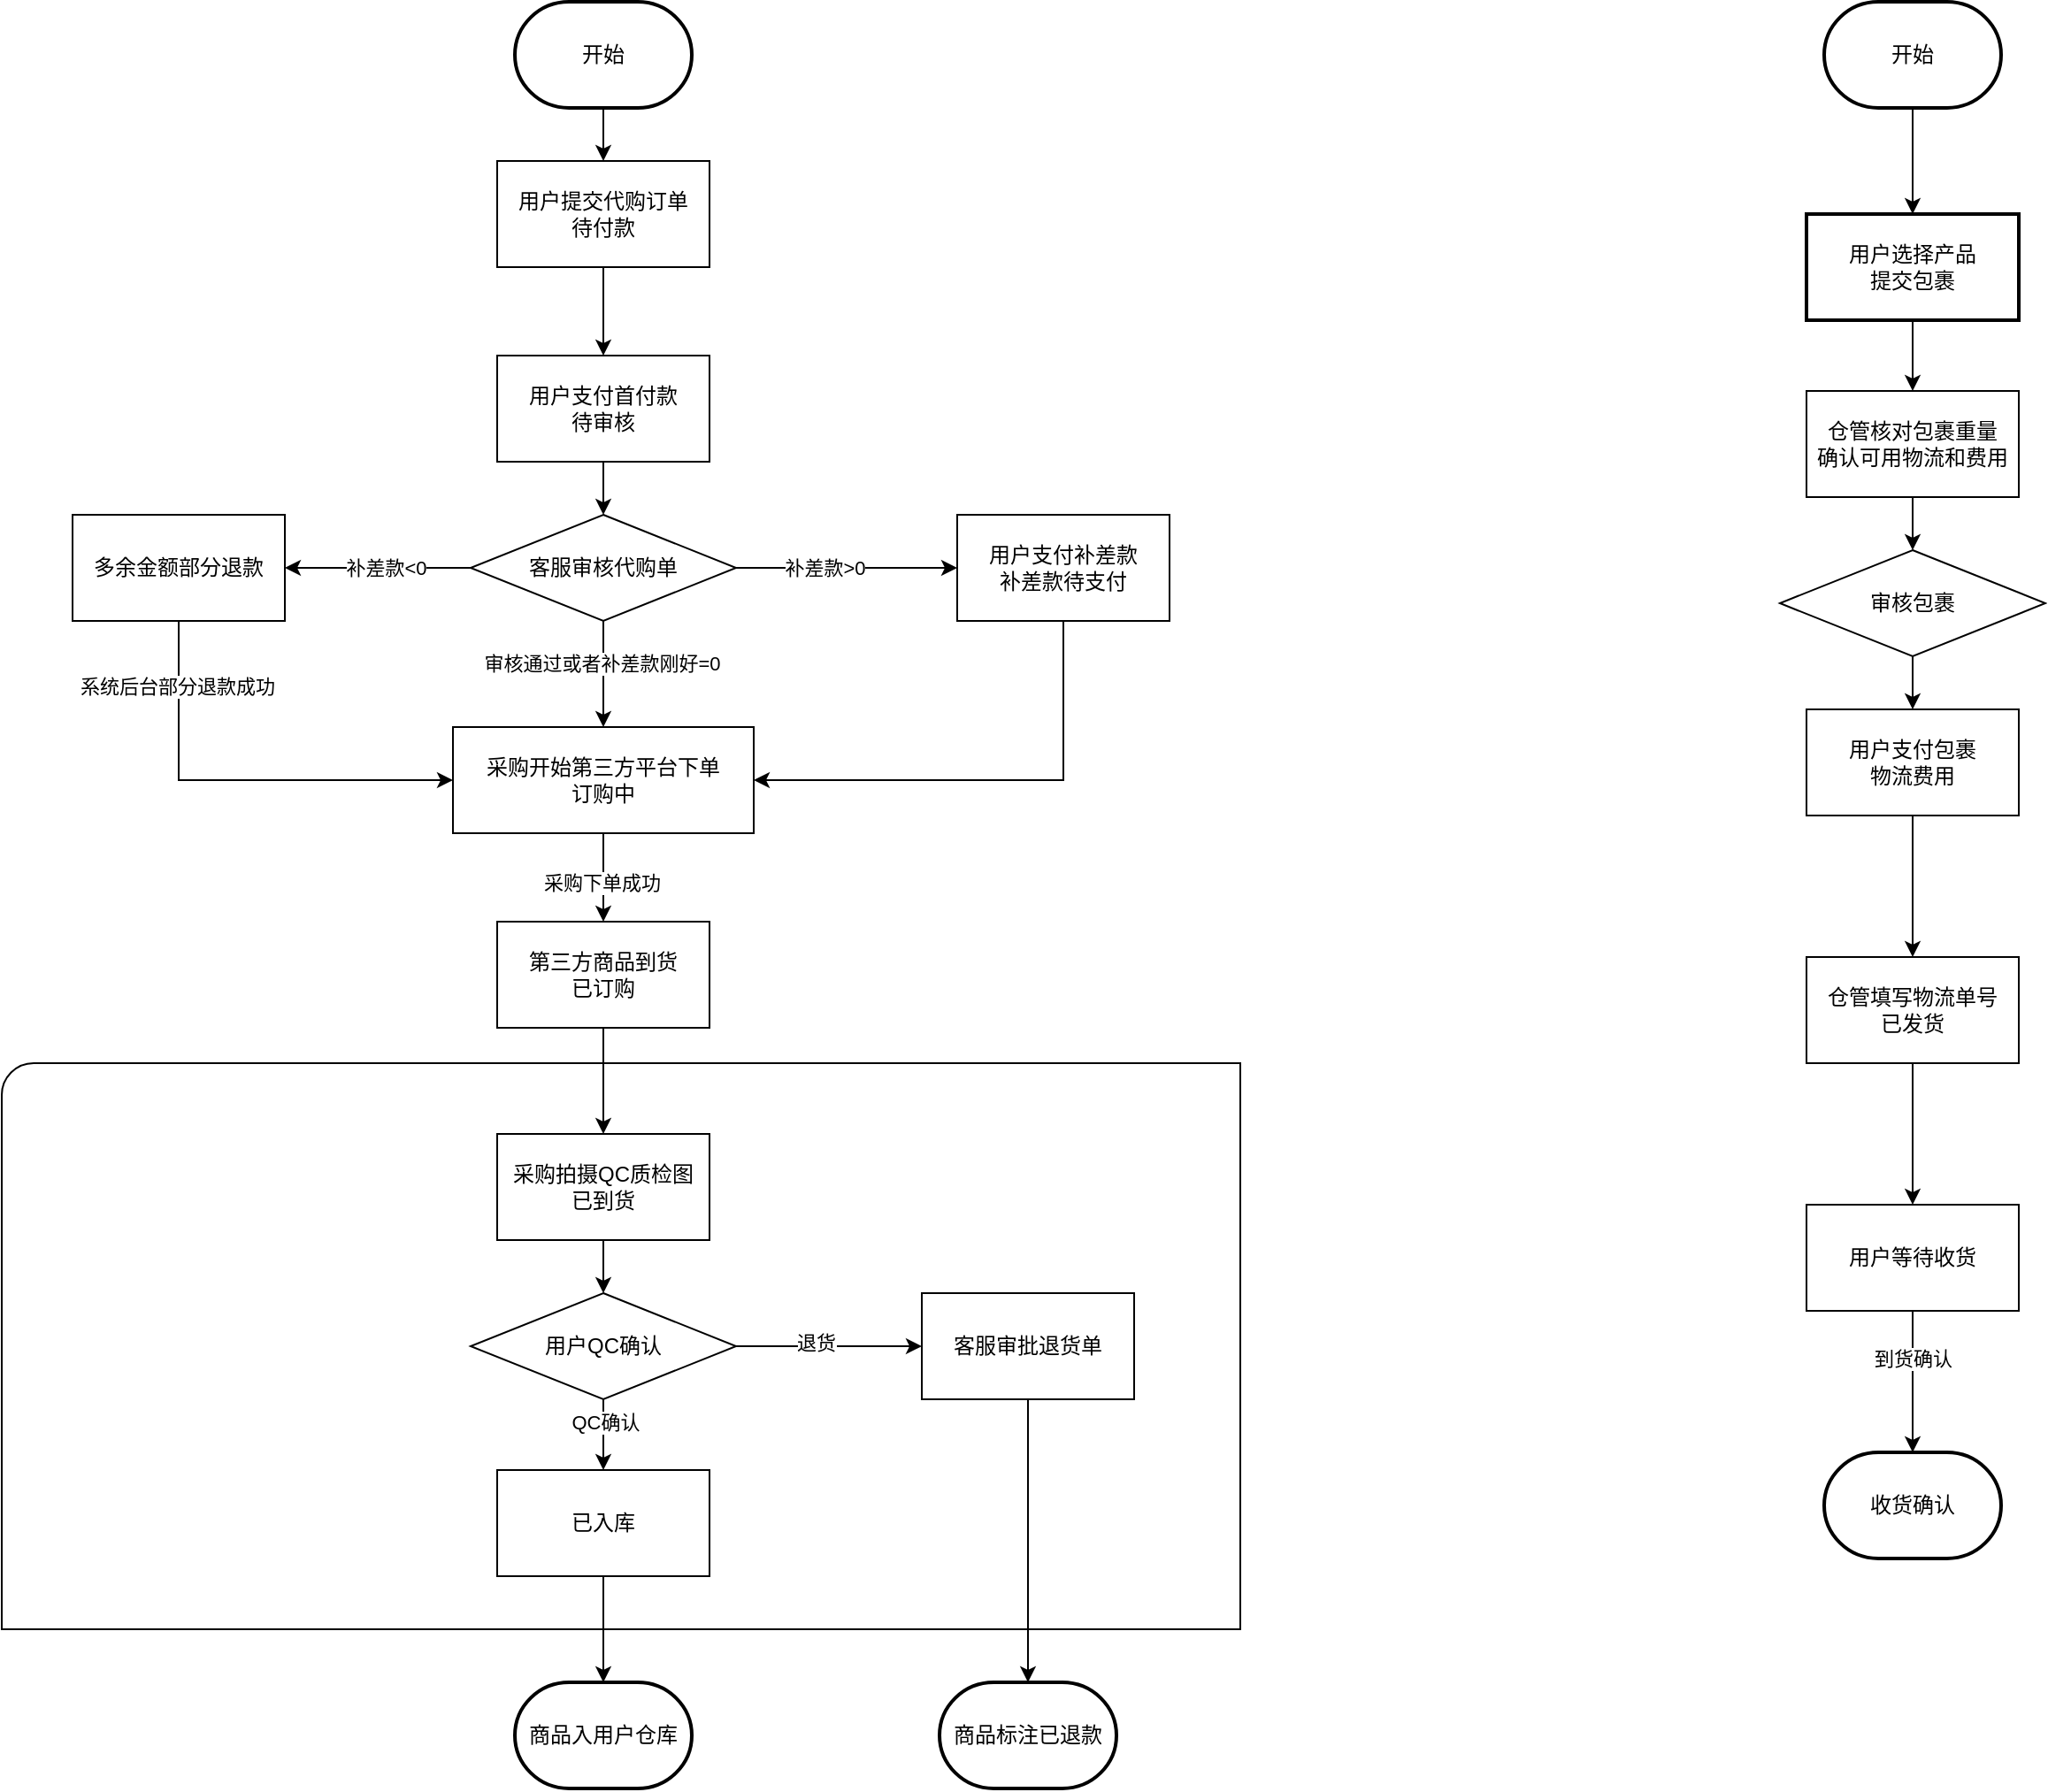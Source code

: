 <mxfile version="21.8.0" type="github">
  <diagram name="第 1 页" id="pP1tO3Ii8l8RqdQOzwid">
    <mxGraphModel dx="1434" dy="790" grid="1" gridSize="10" guides="1" tooltips="1" connect="1" arrows="1" fold="1" page="1" pageScale="1" pageWidth="850" pageHeight="1100" math="1" shadow="0">
      <root>
        <mxCell id="0" />
        <mxCell id="1" parent="0" />
        <mxCell id="Dqv5JmWRgsVvrp35Kz6W-14" value="" style="verticalLabelPosition=bottom;verticalAlign=top;html=1;shape=mxgraph.basic.corner_round_rect;dx=9;whiteSpace=wrap;" parent="1" vertex="1">
          <mxGeometry x="70" y="610" width="700" height="320" as="geometry" />
        </mxCell>
        <mxCell id="45aExs9Xjjavs16j4mOs-2" value="开始" style="strokeWidth=2;html=1;shape=mxgraph.flowchart.terminator;whiteSpace=wrap;" parent="1" vertex="1">
          <mxGeometry x="360" y="10" width="100" height="60" as="geometry" />
        </mxCell>
        <mxCell id="45aExs9Xjjavs16j4mOs-8" value="" style="edgeStyle=orthogonalEdgeStyle;rounded=0;orthogonalLoop=1;jettySize=auto;html=1;" parent="1" source="45aExs9Xjjavs16j4mOs-3" target="45aExs9Xjjavs16j4mOs-7" edge="1">
          <mxGeometry relative="1" as="geometry" />
        </mxCell>
        <mxCell id="45aExs9Xjjavs16j4mOs-3" value="用户提交代购订单&lt;br&gt;待付款" style="rounded=0;whiteSpace=wrap;html=1;" parent="1" vertex="1">
          <mxGeometry x="350" y="100" width="120" height="60" as="geometry" />
        </mxCell>
        <mxCell id="FNXPkqNXXuDWN-amQ0E9-2" value="" style="edgeStyle=orthogonalEdgeStyle;rounded=0;orthogonalLoop=1;jettySize=auto;html=1;" parent="1" source="45aExs9Xjjavs16j4mOs-7" target="FNXPkqNXXuDWN-amQ0E9-1" edge="1">
          <mxGeometry relative="1" as="geometry" />
        </mxCell>
        <mxCell id="45aExs9Xjjavs16j4mOs-7" value="用户支付首付款&lt;br&gt;待审核" style="whiteSpace=wrap;html=1;rounded=0;" parent="1" vertex="1">
          <mxGeometry x="350" y="210" width="120" height="60" as="geometry" />
        </mxCell>
        <mxCell id="45aExs9Xjjavs16j4mOs-12" value="" style="edgeStyle=orthogonalEdgeStyle;rounded=0;orthogonalLoop=1;jettySize=auto;html=1;" parent="1" source="45aExs9Xjjavs16j4mOs-9" target="45aExs9Xjjavs16j4mOs-11" edge="1">
          <mxGeometry relative="1" as="geometry" />
        </mxCell>
        <mxCell id="3CZQ1WSbMAs0qGvyiBaF-2" value="采购下单成功" style="edgeLabel;html=1;align=center;verticalAlign=middle;resizable=0;points=[];" parent="45aExs9Xjjavs16j4mOs-12" vertex="1" connectable="0">
          <mxGeometry x="0.1" y="-1" relative="1" as="geometry">
            <mxPoint as="offset" />
          </mxGeometry>
        </mxCell>
        <mxCell id="45aExs9Xjjavs16j4mOs-9" value="采购开始第三方平台下单&lt;br&gt;订购中" style="whiteSpace=wrap;html=1;rounded=0;" parent="1" vertex="1">
          <mxGeometry x="325" y="420" width="170" height="60" as="geometry" />
        </mxCell>
        <mxCell id="45aExs9Xjjavs16j4mOs-14" value="" style="edgeStyle=orthogonalEdgeStyle;rounded=0;orthogonalLoop=1;jettySize=auto;html=1;entryX=0.5;entryY=0;entryDx=0;entryDy=0;" parent="1" source="45aExs9Xjjavs16j4mOs-11" target="Dqv5JmWRgsVvrp35Kz6W-15" edge="1">
          <mxGeometry relative="1" as="geometry">
            <mxPoint x="410" y="790" as="targetPoint" />
          </mxGeometry>
        </mxCell>
        <mxCell id="45aExs9Xjjavs16j4mOs-11" value="第三方商品到货&lt;br&gt;已订购" style="whiteSpace=wrap;html=1;rounded=0;" parent="1" vertex="1">
          <mxGeometry x="350" y="530" width="120" height="60" as="geometry" />
        </mxCell>
        <mxCell id="45aExs9Xjjavs16j4mOs-16" value="" style="edgeStyle=orthogonalEdgeStyle;rounded=0;orthogonalLoop=1;jettySize=auto;html=1;" parent="1" source="45aExs9Xjjavs16j4mOs-13" target="45aExs9Xjjavs16j4mOs-17" edge="1">
          <mxGeometry relative="1" as="geometry">
            <mxPoint x="410" y="790" as="targetPoint" />
          </mxGeometry>
        </mxCell>
        <mxCell id="45aExs9Xjjavs16j4mOs-13" value="已入库" style="whiteSpace=wrap;html=1;rounded=0;" parent="1" vertex="1">
          <mxGeometry x="350" y="840" width="120" height="60" as="geometry" />
        </mxCell>
        <mxCell id="45aExs9Xjjavs16j4mOs-17" value="商品入用户仓库" style="strokeWidth=2;html=1;shape=mxgraph.flowchart.terminator;whiteSpace=wrap;" parent="1" vertex="1">
          <mxGeometry x="360" y="960" width="100" height="60" as="geometry" />
        </mxCell>
        <mxCell id="FNXPkqNXXuDWN-amQ0E9-13" value="" style="edgeStyle=orthogonalEdgeStyle;rounded=0;orthogonalLoop=1;jettySize=auto;html=1;entryX=0;entryY=0.5;entryDx=0;entryDy=0;" parent="1" source="FNXPkqNXXuDWN-amQ0E9-1" target="FNXPkqNXXuDWN-amQ0E9-17" edge="1">
          <mxGeometry relative="1" as="geometry">
            <mxPoint x="560" y="430" as="targetPoint" />
          </mxGeometry>
        </mxCell>
        <mxCell id="FNXPkqNXXuDWN-amQ0E9-20" value="补差款&amp;gt;0" style="edgeLabel;html=1;align=center;verticalAlign=middle;resizable=0;points=[];" parent="FNXPkqNXXuDWN-amQ0E9-13" vertex="1" connectable="0">
          <mxGeometry x="-0.325" y="2" relative="1" as="geometry">
            <mxPoint x="8" y="2" as="offset" />
          </mxGeometry>
        </mxCell>
        <mxCell id="FNXPkqNXXuDWN-amQ0E9-29" value="" style="edgeStyle=orthogonalEdgeStyle;rounded=0;orthogonalLoop=1;jettySize=auto;html=1;" parent="1" source="FNXPkqNXXuDWN-amQ0E9-1" target="FNXPkqNXXuDWN-amQ0E9-28" edge="1">
          <mxGeometry relative="1" as="geometry" />
        </mxCell>
        <mxCell id="FNXPkqNXXuDWN-amQ0E9-32" value="补差款&amp;lt;0" style="edgeLabel;html=1;align=center;verticalAlign=middle;resizable=0;points=[];" parent="FNXPkqNXXuDWN-amQ0E9-29" vertex="1" connectable="0">
          <mxGeometry x="-0.263" y="-1" relative="1" as="geometry">
            <mxPoint x="-10" y="1" as="offset" />
          </mxGeometry>
        </mxCell>
        <mxCell id="FNXPkqNXXuDWN-amQ0E9-1" value="客服审核代购单" style="rhombus;whiteSpace=wrap;html=1;rounded=0;" parent="1" vertex="1">
          <mxGeometry x="335" y="300" width="150" height="60" as="geometry" />
        </mxCell>
        <mxCell id="FNXPkqNXXuDWN-amQ0E9-3" value="" style="endArrow=classic;html=1;rounded=0;exitX=0.5;exitY=1;exitDx=0;exitDy=0;" parent="1" source="FNXPkqNXXuDWN-amQ0E9-1" target="45aExs9Xjjavs16j4mOs-9" edge="1">
          <mxGeometry width="50" height="50" relative="1" as="geometry">
            <mxPoint x="400" y="630" as="sourcePoint" />
            <mxPoint x="450" y="580" as="targetPoint" />
          </mxGeometry>
        </mxCell>
        <mxCell id="FNXPkqNXXuDWN-amQ0E9-4" value="审核通过或者补差款刚好=0" style="edgeLabel;html=1;align=center;verticalAlign=middle;resizable=0;points=[];" parent="FNXPkqNXXuDWN-amQ0E9-3" vertex="1" connectable="0">
          <mxGeometry x="-0.32" y="-1" relative="1" as="geometry">
            <mxPoint y="3" as="offset" />
          </mxGeometry>
        </mxCell>
        <mxCell id="FNXPkqNXXuDWN-amQ0E9-24" style="edgeStyle=orthogonalEdgeStyle;rounded=0;orthogonalLoop=1;jettySize=auto;html=1;exitX=0.5;exitY=1;exitDx=0;exitDy=0;entryX=1;entryY=0.5;entryDx=0;entryDy=0;" parent="1" source="FNXPkqNXXuDWN-amQ0E9-17" target="45aExs9Xjjavs16j4mOs-9" edge="1">
          <mxGeometry relative="1" as="geometry" />
        </mxCell>
        <mxCell id="FNXPkqNXXuDWN-amQ0E9-17" value="用户支付补差款&lt;br&gt;补差款待支付" style="whiteSpace=wrap;html=1;rounded=0;" parent="1" vertex="1">
          <mxGeometry x="610" y="300" width="120" height="60" as="geometry" />
        </mxCell>
        <mxCell id="FNXPkqNXXuDWN-amQ0E9-31" style="edgeStyle=orthogonalEdgeStyle;rounded=0;orthogonalLoop=1;jettySize=auto;html=1;exitX=0.5;exitY=1;exitDx=0;exitDy=0;entryX=0;entryY=0.5;entryDx=0;entryDy=0;" parent="1" source="FNXPkqNXXuDWN-amQ0E9-28" target="45aExs9Xjjavs16j4mOs-9" edge="1">
          <mxGeometry relative="1" as="geometry" />
        </mxCell>
        <mxCell id="FNXPkqNXXuDWN-amQ0E9-33" value="系统后台部分退款成功" style="edgeLabel;html=1;align=center;verticalAlign=middle;resizable=0;points=[];" parent="FNXPkqNXXuDWN-amQ0E9-31" vertex="1" connectable="0">
          <mxGeometry x="-0.696" y="-1" relative="1" as="geometry">
            <mxPoint as="offset" />
          </mxGeometry>
        </mxCell>
        <mxCell id="FNXPkqNXXuDWN-amQ0E9-28" value="多余金额部分退款" style="whiteSpace=wrap;html=1;rounded=0;" parent="1" vertex="1">
          <mxGeometry x="110" y="300" width="120" height="60" as="geometry" />
        </mxCell>
        <mxCell id="Dqv5JmWRgsVvrp35Kz6W-4" style="edgeStyle=orthogonalEdgeStyle;rounded=0;orthogonalLoop=1;jettySize=auto;html=1;exitX=0.5;exitY=1;exitDx=0;exitDy=0;entryX=0.5;entryY=0;entryDx=0;entryDy=0;" parent="1" source="Dqv5JmWRgsVvrp35Kz6W-2" target="45aExs9Xjjavs16j4mOs-13" edge="1">
          <mxGeometry relative="1" as="geometry">
            <mxPoint x="410" y="760" as="targetPoint" />
          </mxGeometry>
        </mxCell>
        <mxCell id="Dqv5JmWRgsVvrp35Kz6W-5" value="QC确认" style="edgeLabel;html=1;align=center;verticalAlign=middle;resizable=0;points=[];" parent="Dqv5JmWRgsVvrp35Kz6W-4" vertex="1" connectable="0">
          <mxGeometry x="-0.367" y="1" relative="1" as="geometry">
            <mxPoint as="offset" />
          </mxGeometry>
        </mxCell>
        <mxCell id="Dqv5JmWRgsVvrp35Kz6W-11" style="edgeStyle=orthogonalEdgeStyle;rounded=0;orthogonalLoop=1;jettySize=auto;html=1;exitX=1;exitY=0.5;exitDx=0;exitDy=0;entryX=0;entryY=0.5;entryDx=0;entryDy=0;" parent="1" source="Dqv5JmWRgsVvrp35Kz6W-2" target="Dqv5JmWRgsVvrp35Kz6W-10" edge="1">
          <mxGeometry relative="1" as="geometry" />
        </mxCell>
        <mxCell id="Dqv5JmWRgsVvrp35Kz6W-12" value="退货" style="edgeLabel;html=1;align=center;verticalAlign=middle;resizable=0;points=[];" parent="Dqv5JmWRgsVvrp35Kz6W-11" vertex="1" connectable="0">
          <mxGeometry x="-0.147" y="2" relative="1" as="geometry">
            <mxPoint as="offset" />
          </mxGeometry>
        </mxCell>
        <mxCell id="Dqv5JmWRgsVvrp35Kz6W-2" value="用户QC确认" style="rhombus;whiteSpace=wrap;html=1;rounded=0;" parent="1" vertex="1">
          <mxGeometry x="335" y="740" width="150" height="60" as="geometry" />
        </mxCell>
        <mxCell id="Dqv5JmWRgsVvrp35Kz6W-19" value="" style="edgeStyle=orthogonalEdgeStyle;rounded=0;orthogonalLoop=1;jettySize=auto;html=1;" parent="1" source="Dqv5JmWRgsVvrp35Kz6W-10" target="Dqv5JmWRgsVvrp35Kz6W-17" edge="1">
          <mxGeometry relative="1" as="geometry">
            <mxPoint x="640" y="910" as="targetPoint" />
          </mxGeometry>
        </mxCell>
        <mxCell id="Dqv5JmWRgsVvrp35Kz6W-10" value="客服审批退货单" style="whiteSpace=wrap;html=1;rounded=0;" parent="1" vertex="1">
          <mxGeometry x="590" y="740" width="120" height="60" as="geometry" />
        </mxCell>
        <mxCell id="Dqv5JmWRgsVvrp35Kz6W-16" style="edgeStyle=orthogonalEdgeStyle;rounded=0;orthogonalLoop=1;jettySize=auto;html=1;exitX=0.5;exitY=1;exitDx=0;exitDy=0;" parent="1" source="Dqv5JmWRgsVvrp35Kz6W-15" target="Dqv5JmWRgsVvrp35Kz6W-2" edge="1">
          <mxGeometry relative="1" as="geometry" />
        </mxCell>
        <mxCell id="Dqv5JmWRgsVvrp35Kz6W-15" value="采购拍摄QC质检图&lt;br&gt;已到货" style="whiteSpace=wrap;html=1;rounded=0;" parent="1" vertex="1">
          <mxGeometry x="350" y="650" width="120" height="60" as="geometry" />
        </mxCell>
        <mxCell id="Dqv5JmWRgsVvrp35Kz6W-17" value="商品标注已退款" style="strokeWidth=2;html=1;shape=mxgraph.flowchart.terminator;whiteSpace=wrap;" parent="1" vertex="1">
          <mxGeometry x="600" y="960" width="100" height="60" as="geometry" />
        </mxCell>
        <mxCell id="Dqv5JmWRgsVvrp35Kz6W-32" style="edgeStyle=orthogonalEdgeStyle;rounded=0;orthogonalLoop=1;jettySize=auto;html=1;exitX=0.5;exitY=1;exitDx=0;exitDy=0;entryX=0.5;entryY=0;entryDx=0;entryDy=0;exitPerimeter=0;" parent="1" source="45aExs9Xjjavs16j4mOs-2" target="45aExs9Xjjavs16j4mOs-3" edge="1">
          <mxGeometry relative="1" as="geometry">
            <mxPoint x="410" y="90" as="sourcePoint" />
          </mxGeometry>
        </mxCell>
        <mxCell id="WxssDACJkfuJ4awSDEbc-4" value="" style="edgeStyle=orthogonalEdgeStyle;rounded=0;orthogonalLoop=1;jettySize=auto;html=1;" parent="1" source="WxssDACJkfuJ4awSDEbc-1" target="WxssDACJkfuJ4awSDEbc-3" edge="1">
          <mxGeometry relative="1" as="geometry" />
        </mxCell>
        <mxCell id="WxssDACJkfuJ4awSDEbc-1" value="开始" style="strokeWidth=2;html=1;shape=mxgraph.flowchart.terminator;whiteSpace=wrap;" parent="1" vertex="1">
          <mxGeometry x="1100" y="10" width="100" height="60" as="geometry" />
        </mxCell>
        <mxCell id="WxssDACJkfuJ4awSDEbc-6" value="" style="edgeStyle=orthogonalEdgeStyle;rounded=0;orthogonalLoop=1;jettySize=auto;html=1;entryX=0.5;entryY=0;entryDx=0;entryDy=0;" parent="1" source="WxssDACJkfuJ4awSDEbc-3" edge="1" target="oN5ELRFt2idh2DmVAs_s-10">
          <mxGeometry relative="1" as="geometry">
            <mxPoint x="1150" y="270" as="targetPoint" />
          </mxGeometry>
        </mxCell>
        <mxCell id="WxssDACJkfuJ4awSDEbc-3" value="用户选择产品&lt;br&gt;提交包裹" style="whiteSpace=wrap;html=1;strokeWidth=2;" parent="1" vertex="1">
          <mxGeometry x="1090" y="130" width="120" height="60" as="geometry" />
        </mxCell>
        <mxCell id="oN5ELRFt2idh2DmVAs_s-2" value="" style="edgeStyle=orthogonalEdgeStyle;rounded=0;orthogonalLoop=1;jettySize=auto;html=1;" edge="1" parent="1" source="WxssDACJkfuJ4awSDEbc-7" target="oN5ELRFt2idh2DmVAs_s-1">
          <mxGeometry relative="1" as="geometry" />
        </mxCell>
        <mxCell id="WxssDACJkfuJ4awSDEbc-7" value="审核包裹" style="rhombus;whiteSpace=wrap;html=1;rounded=0;" parent="1" vertex="1">
          <mxGeometry x="1075" y="320" width="150" height="60" as="geometry" />
        </mxCell>
        <mxCell id="oN5ELRFt2idh2DmVAs_s-4" value="" style="edgeStyle=orthogonalEdgeStyle;rounded=0;orthogonalLoop=1;jettySize=auto;html=1;" edge="1" parent="1" source="oN5ELRFt2idh2DmVAs_s-1" target="oN5ELRFt2idh2DmVAs_s-3">
          <mxGeometry relative="1" as="geometry" />
        </mxCell>
        <mxCell id="oN5ELRFt2idh2DmVAs_s-1" value="用户支付包裹&lt;br&gt;物流费用" style="whiteSpace=wrap;html=1;rounded=0;" vertex="1" parent="1">
          <mxGeometry x="1090" y="410" width="120" height="60" as="geometry" />
        </mxCell>
        <mxCell id="oN5ELRFt2idh2DmVAs_s-6" value="" style="edgeStyle=orthogonalEdgeStyle;rounded=0;orthogonalLoop=1;jettySize=auto;html=1;" edge="1" parent="1" source="oN5ELRFt2idh2DmVAs_s-3" target="oN5ELRFt2idh2DmVAs_s-5">
          <mxGeometry relative="1" as="geometry" />
        </mxCell>
        <mxCell id="oN5ELRFt2idh2DmVAs_s-3" value="仓管填写物流单号&lt;br&gt;已发货" style="whiteSpace=wrap;html=1;rounded=0;" vertex="1" parent="1">
          <mxGeometry x="1090" y="550" width="120" height="60" as="geometry" />
        </mxCell>
        <mxCell id="oN5ELRFt2idh2DmVAs_s-8" value="" style="edgeStyle=orthogonalEdgeStyle;rounded=0;orthogonalLoop=1;jettySize=auto;html=1;" edge="1" parent="1" source="oN5ELRFt2idh2DmVAs_s-5" target="oN5ELRFt2idh2DmVAs_s-7">
          <mxGeometry relative="1" as="geometry" />
        </mxCell>
        <mxCell id="oN5ELRFt2idh2DmVAs_s-9" value="到货确认" style="edgeLabel;html=1;align=center;verticalAlign=middle;resizable=0;points=[];" vertex="1" connectable="0" parent="oN5ELRFt2idh2DmVAs_s-8">
          <mxGeometry x="-0.325" relative="1" as="geometry">
            <mxPoint as="offset" />
          </mxGeometry>
        </mxCell>
        <mxCell id="oN5ELRFt2idh2DmVAs_s-5" value="用户等待收货" style="whiteSpace=wrap;html=1;rounded=0;" vertex="1" parent="1">
          <mxGeometry x="1090" y="690" width="120" height="60" as="geometry" />
        </mxCell>
        <mxCell id="oN5ELRFt2idh2DmVAs_s-7" value="收货确认" style="strokeWidth=2;html=1;shape=mxgraph.flowchart.terminator;whiteSpace=wrap;" vertex="1" parent="1">
          <mxGeometry x="1100" y="830" width="100" height="60" as="geometry" />
        </mxCell>
        <mxCell id="oN5ELRFt2idh2DmVAs_s-11" value="" style="edgeStyle=orthogonalEdgeStyle;rounded=0;orthogonalLoop=1;jettySize=auto;html=1;" edge="1" parent="1" source="oN5ELRFt2idh2DmVAs_s-10" target="WxssDACJkfuJ4awSDEbc-7">
          <mxGeometry relative="1" as="geometry" />
        </mxCell>
        <mxCell id="oN5ELRFt2idh2DmVAs_s-10" value="仓管核对包裹重量&lt;br&gt;确认可用物流和费用&lt;br&gt;" style="whiteSpace=wrap;html=1;rounded=0;" vertex="1" parent="1">
          <mxGeometry x="1090" y="230" width="120" height="60" as="geometry" />
        </mxCell>
      </root>
    </mxGraphModel>
  </diagram>
</mxfile>
